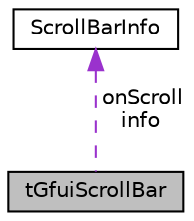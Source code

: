 digraph "tGfuiScrollBar"
{
  edge [fontname="Helvetica",fontsize="10",labelfontname="Helvetica",labelfontsize="10"];
  node [fontname="Helvetica",fontsize="10",shape=record];
  Node1 [label="tGfuiScrollBar",height=0.2,width=0.4,color="black", fillcolor="grey75", style="filled", fontcolor="black"];
  Node2 -> Node1 [dir="back",color="darkorchid3",fontsize="10",style="dashed",label=" onScroll\ninfo" ,fontname="Helvetica"];
  Node2 [label="ScrollBarInfo",height=0.2,width=0.4,color="black", fillcolor="white", style="filled",URL="$struct_scroll_bar_info.html",tooltip="Scroll bar call-back information. "];
}
